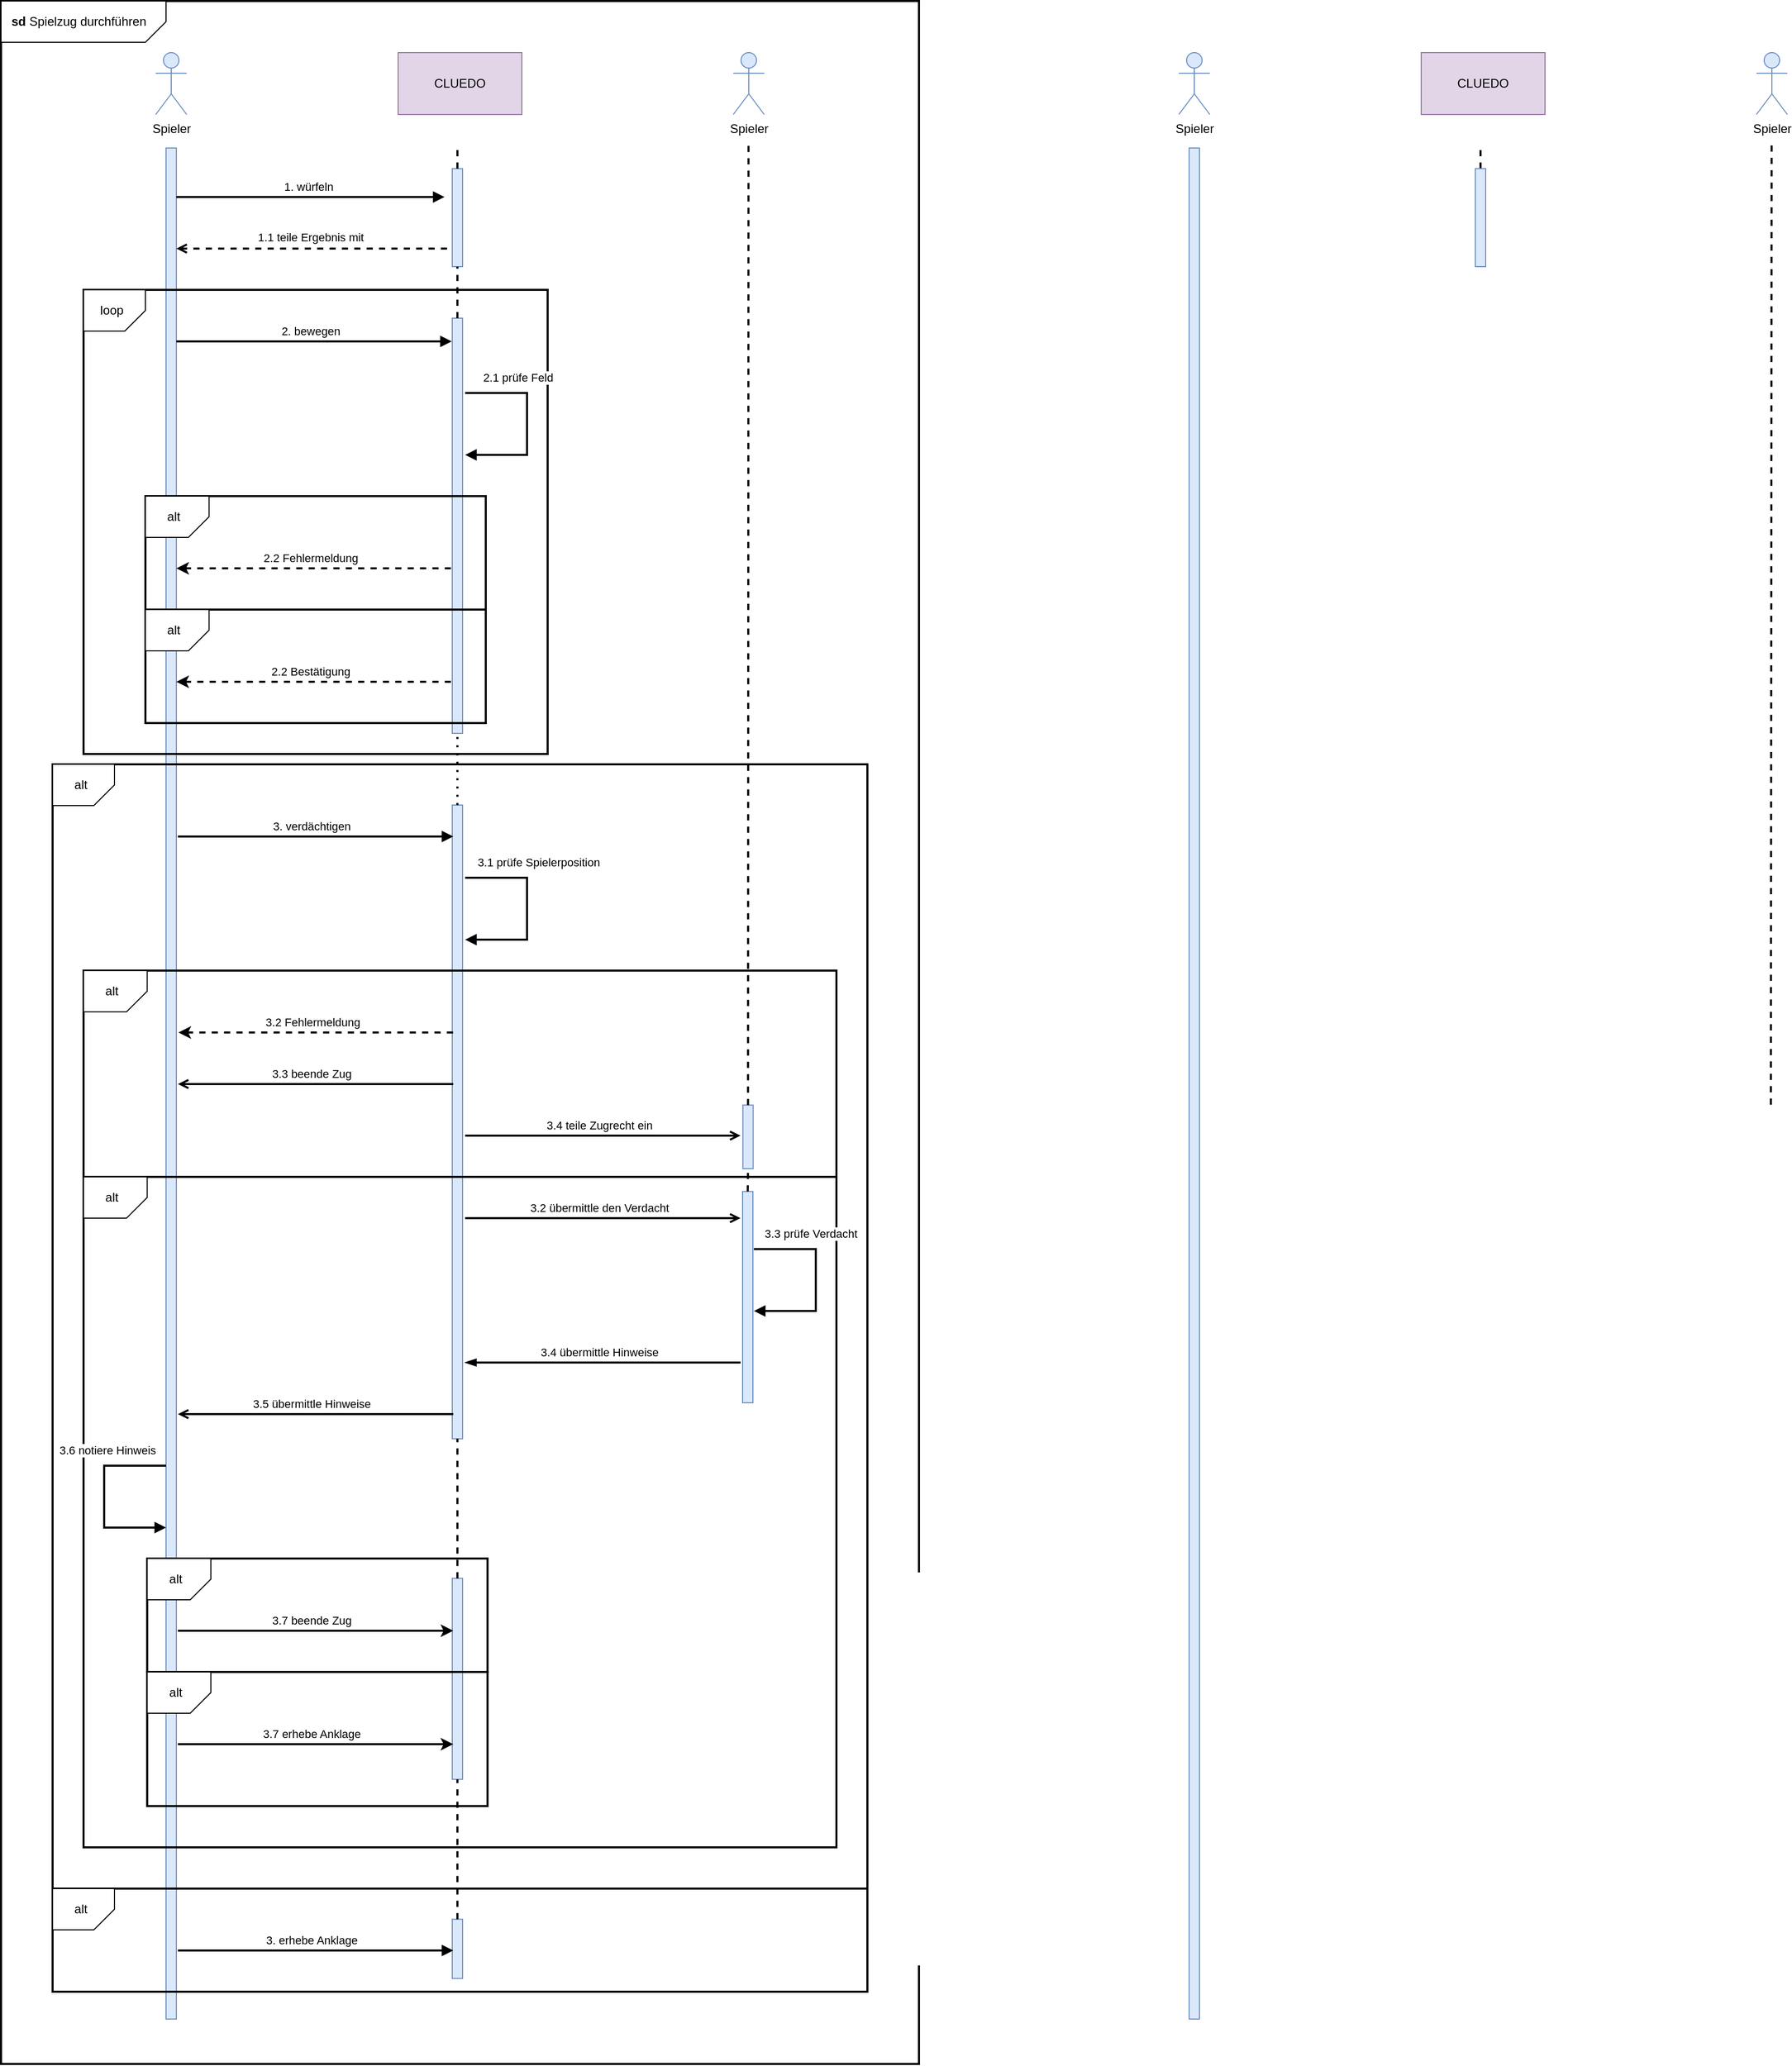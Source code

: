 <mxfile version="22.1.0" type="device">
  <diagram name="Page-1" id="2YBvvXClWsGukQMizWep">
    <mxGraphModel dx="2218" dy="923" grid="1" gridSize="10" guides="1" tooltips="1" connect="1" arrows="1" fold="1" page="1" pageScale="1" pageWidth="850" pageHeight="1100" math="0" shadow="0">
      <root>
        <mxCell id="0" />
        <mxCell id="1" parent="0" />
        <mxCell id="cTSy6u-QbdNvS9XZRoj6-138" value="" style="rounded=1;whiteSpace=wrap;html=1;absoluteArcSize=1;arcSize=0;strokeWidth=2;fillColor=none;" vertex="1" parent="1">
          <mxGeometry x="-20" y="40" width="890" height="2000" as="geometry" />
        </mxCell>
        <mxCell id="cTSy6u-QbdNvS9XZRoj6-16" value="" style="rounded=0;whiteSpace=wrap;html=1;rotation=-90;fillColor=#dae8fc;strokeColor=#6c8ebf;" vertex="1" parent="1">
          <mxGeometry x="-762" y="1084.49" width="1813.98" height="10" as="geometry" />
        </mxCell>
        <mxCell id="cTSy6u-QbdNvS9XZRoj6-65" value="" style="rounded=1;whiteSpace=wrap;html=1;absoluteArcSize=1;arcSize=0;strokeWidth=2;fillColor=none;" vertex="1" parent="1">
          <mxGeometry x="30" y="780" width="790" height="1090" as="geometry" />
        </mxCell>
        <mxCell id="cTSy6u-QbdNvS9XZRoj6-133" value="" style="rounded=0;whiteSpace=wrap;html=1;rotation=-90;fillColor=#dae8fc;strokeColor=#6c8ebf;" vertex="1" parent="1">
          <mxGeometry x="393.76" y="1923.43" width="57.48" height="10" as="geometry" />
        </mxCell>
        <mxCell id="cTSy6u-QbdNvS9XZRoj6-118" value="" style="rounded=0;whiteSpace=wrap;html=1;rotation=-90;fillColor=#dae8fc;strokeColor=#6c8ebf;" vertex="1" parent="1">
          <mxGeometry x="325.04" y="1661.66" width="194.93" height="10" as="geometry" />
        </mxCell>
        <mxCell id="cTSy6u-QbdNvS9XZRoj6-92" value="" style="rounded=0;whiteSpace=wrap;html=1;rotation=-90;fillColor=#dae8fc;strokeColor=#6c8ebf;" vertex="1" parent="1">
          <mxGeometry x="673.42" y="1136.18" width="61.68" height="10" as="geometry" />
        </mxCell>
        <mxCell id="cTSy6u-QbdNvS9XZRoj6-102" value="" style="rounded=0;whiteSpace=wrap;html=1;rotation=-90;fillColor=#dae8fc;strokeColor=#6c8ebf;" vertex="1" parent="1">
          <mxGeometry x="601.58" y="1291.58" width="204.84" height="10" as="geometry" />
        </mxCell>
        <mxCell id="cTSy6u-QbdNvS9XZRoj6-76" value="" style="rounded=0;whiteSpace=wrap;html=1;rotation=-90;fillColor=#dae8fc;strokeColor=#6c8ebf;" vertex="1" parent="1">
          <mxGeometry x="115.32" y="1121.7" width="614.38" height="10" as="geometry" />
        </mxCell>
        <mxCell id="cTSy6u-QbdNvS9XZRoj6-74" value="" style="rounded=0;whiteSpace=wrap;html=1;rotation=-90;fillColor=#dae8fc;strokeColor=#6c8ebf;" vertex="1" parent="1">
          <mxGeometry x="221.25" y="543.75" width="402.5" height="10" as="geometry" />
        </mxCell>
        <mxCell id="cTSy6u-QbdNvS9XZRoj6-129" value="" style="rounded=1;whiteSpace=wrap;html=1;absoluteArcSize=1;arcSize=0;strokeWidth=2;fillColor=none;" vertex="1" parent="1">
          <mxGeometry x="30" y="1870" width="790" height="100" as="geometry" />
        </mxCell>
        <mxCell id="cTSy6u-QbdNvS9XZRoj6-94" value="" style="rounded=1;whiteSpace=wrap;html=1;absoluteArcSize=1;arcSize=0;strokeWidth=2;fillColor=none;" vertex="1" parent="1">
          <mxGeometry x="60" y="1180" width="730" height="650" as="geometry" />
        </mxCell>
        <mxCell id="cTSy6u-QbdNvS9XZRoj6-120" value="" style="rounded=1;whiteSpace=wrap;html=1;absoluteArcSize=1;arcSize=0;strokeWidth=2;fillColor=none;" vertex="1" parent="1">
          <mxGeometry x="121.71" y="1660" width="330" height="130" as="geometry" />
        </mxCell>
        <mxCell id="cTSy6u-QbdNvS9XZRoj6-132" value="" style="endArrow=none;dashed=1;html=1;strokeWidth=2;rounded=0;exitX=1;exitY=0.5;exitDx=0;exitDy=0;entryX=0;entryY=0.5;entryDx=0;entryDy=0;" edge="1" source="cTSy6u-QbdNvS9XZRoj6-133" parent="1" target="cTSy6u-QbdNvS9XZRoj6-118">
          <mxGeometry width="50" height="50" relative="1" as="geometry">
            <mxPoint x="432.49" y="1853" as="sourcePoint" />
            <mxPoint x="423" y="1800" as="targetPoint" />
          </mxGeometry>
        </mxCell>
        <mxCell id="cTSy6u-QbdNvS9XZRoj6-114" value="" style="rounded=1;whiteSpace=wrap;html=1;absoluteArcSize=1;arcSize=0;strokeWidth=2;fillColor=none;" vertex="1" parent="1">
          <mxGeometry x="121.71" y="1550" width="330" height="110" as="geometry" />
        </mxCell>
        <mxCell id="cTSy6u-QbdNvS9XZRoj6-22" value="" style="rounded=1;whiteSpace=wrap;html=1;absoluteArcSize=1;arcSize=0;strokeWidth=2;fillColor=none;" vertex="1" parent="1">
          <mxGeometry x="60" y="320" width="450" height="450" as="geometry" />
        </mxCell>
        <mxCell id="cTSy6u-QbdNvS9XZRoj6-1" value="Spieler" style="shape=umlActor;verticalLabelPosition=bottom;verticalAlign=top;html=1;outlineConnect=0;fillColor=#dae8fc;strokeColor=#6c8ebf;" vertex="1" parent="1">
          <mxGeometry x="130" y="90" width="30" height="60" as="geometry" />
        </mxCell>
        <mxCell id="cTSy6u-QbdNvS9XZRoj6-3" value="Spieler" style="shape=umlActor;verticalLabelPosition=bottom;verticalAlign=top;html=1;outlineConnect=0;fillColor=#dae8fc;strokeColor=#6c8ebf;" vertex="1" parent="1">
          <mxGeometry x="690" y="90" width="30" height="60" as="geometry" />
        </mxCell>
        <mxCell id="cTSy6u-QbdNvS9XZRoj6-6" value="CLUEDO" style="rounded=0;whiteSpace=wrap;html=1;fillColor=#e1d5e7;strokeColor=#9673a6;" vertex="1" parent="1">
          <mxGeometry x="365" y="90" width="120" height="60" as="geometry" />
        </mxCell>
        <mxCell id="cTSy6u-QbdNvS9XZRoj6-12" value="" style="rounded=0;whiteSpace=wrap;html=1;rotation=-90;fillColor=#dae8fc;strokeColor=#6c8ebf;" vertex="1" parent="1">
          <mxGeometry x="375" y="245" width="95" height="10" as="geometry" />
        </mxCell>
        <mxCell id="cTSy6u-QbdNvS9XZRoj6-13" value="" style="endArrow=none;dashed=1;html=1;strokeWidth=2;rounded=0;exitX=1;exitY=0.5;exitDx=0;exitDy=0;" edge="1" source="cTSy6u-QbdNvS9XZRoj6-12" parent="1">
          <mxGeometry width="50" height="50" relative="1" as="geometry">
            <mxPoint x="432.5" y="230" as="sourcePoint" />
            <mxPoint x="422.5" y="180" as="targetPoint" />
          </mxGeometry>
        </mxCell>
        <mxCell id="cTSy6u-QbdNvS9XZRoj6-17" value="" style="endArrow=block;html=1;rounded=0;strokeWidth=2;endFill=1;" edge="1" parent="1">
          <mxGeometry width="50" height="50" relative="1" as="geometry">
            <mxPoint x="150" y="230" as="sourcePoint" />
            <mxPoint x="410" y="230" as="targetPoint" />
          </mxGeometry>
        </mxCell>
        <mxCell id="cTSy6u-QbdNvS9XZRoj6-18" value="1. würfeln" style="edgeLabel;html=1;align=center;verticalAlign=middle;resizable=0;points=[];" vertex="1" connectable="0" parent="cTSy6u-QbdNvS9XZRoj6-17">
          <mxGeometry x="-0.358" y="-3" relative="1" as="geometry">
            <mxPoint x="44" y="-13" as="offset" />
          </mxGeometry>
        </mxCell>
        <mxCell id="cTSy6u-QbdNvS9XZRoj6-19" value="" style="endArrow=none;html=1;rounded=0;strokeWidth=2;endFill=0;entryX=0.865;entryY=-0.054;entryDx=0;entryDy=0;entryPerimeter=0;dashed=1;startArrow=open;startFill=0;" edge="1" parent="1">
          <mxGeometry width="50" height="50" relative="1" as="geometry">
            <mxPoint x="150" y="280" as="sourcePoint" />
            <mxPoint x="417" y="280" as="targetPoint" />
          </mxGeometry>
        </mxCell>
        <mxCell id="cTSy6u-QbdNvS9XZRoj6-20" value="1.1 teile Ergebnis mit" style="edgeLabel;html=1;align=center;verticalAlign=middle;resizable=0;points=[];" vertex="1" connectable="0" parent="cTSy6u-QbdNvS9XZRoj6-19">
          <mxGeometry x="-0.358" y="-3" relative="1" as="geometry">
            <mxPoint x="44" y="-14" as="offset" />
          </mxGeometry>
        </mxCell>
        <mxCell id="cTSy6u-QbdNvS9XZRoj6-27" value="" style="group" vertex="1" connectable="0" parent="1">
          <mxGeometry x="60" y="310" width="60" height="40" as="geometry" />
        </mxCell>
        <mxCell id="cTSy6u-QbdNvS9XZRoj6-21" value="" style="verticalLabelPosition=bottom;verticalAlign=top;html=1;shape=card;whiteSpace=wrap;size=20;arcSize=12;rotation=-180;" vertex="1" parent="cTSy6u-QbdNvS9XZRoj6-27">
          <mxGeometry x="3.553e-15" y="10" width="60" height="40" as="geometry" />
        </mxCell>
        <mxCell id="cTSy6u-QbdNvS9XZRoj6-26" value="loop" style="text;html=1;align=center;verticalAlign=middle;resizable=0;points=[];autosize=1;strokeColor=none;fillColor=none;" vertex="1" parent="cTSy6u-QbdNvS9XZRoj6-27">
          <mxGeometry x="2.003" y="15" width="50" height="30" as="geometry" />
        </mxCell>
        <mxCell id="cTSy6u-QbdNvS9XZRoj6-34" value="" style="endArrow=block;html=1;rounded=0;strokeWidth=2;endFill=1;entryX=0.865;entryY=-0.054;entryDx=0;entryDy=0;entryPerimeter=0;" edge="1" parent="1">
          <mxGeometry width="50" height="50" relative="1" as="geometry">
            <mxPoint x="150" y="370" as="sourcePoint" />
            <mxPoint x="417" y="370" as="targetPoint" />
          </mxGeometry>
        </mxCell>
        <mxCell id="cTSy6u-QbdNvS9XZRoj6-35" value="2. bewegen" style="edgeLabel;html=1;align=center;verticalAlign=middle;resizable=0;points=[];" vertex="1" connectable="0" parent="cTSy6u-QbdNvS9XZRoj6-34">
          <mxGeometry x="-0.358" y="-3" relative="1" as="geometry">
            <mxPoint x="44" y="-13" as="offset" />
          </mxGeometry>
        </mxCell>
        <mxCell id="cTSy6u-QbdNvS9XZRoj6-36" value="" style="endArrow=block;html=1;rounded=0;strokeWidth=2;endFill=1;" edge="1" parent="1">
          <mxGeometry width="50" height="50" relative="1" as="geometry">
            <mxPoint x="430" y="420" as="sourcePoint" />
            <mxPoint x="430" y="480" as="targetPoint" />
            <Array as="points">
              <mxPoint x="490" y="420" />
              <mxPoint x="490" y="480" />
            </Array>
          </mxGeometry>
        </mxCell>
        <mxCell id="cTSy6u-QbdNvS9XZRoj6-37" value="2.1 prüfe Feld" style="edgeLabel;html=1;align=center;verticalAlign=middle;resizable=0;points=[];" vertex="1" connectable="0" parent="cTSy6u-QbdNvS9XZRoj6-36">
          <mxGeometry x="-0.358" y="-3" relative="1" as="geometry">
            <mxPoint x="-7" y="-18" as="offset" />
          </mxGeometry>
        </mxCell>
        <mxCell id="cTSy6u-QbdNvS9XZRoj6-49" value="" style="rounded=1;whiteSpace=wrap;html=1;absoluteArcSize=1;arcSize=0;strokeWidth=2;fillColor=none;" vertex="1" parent="1">
          <mxGeometry x="120" y="520" width="330" height="110" as="geometry" />
        </mxCell>
        <mxCell id="cTSy6u-QbdNvS9XZRoj6-50" value="" style="group" vertex="1" connectable="0" parent="1">
          <mxGeometry x="120" y="520" width="61.714" height="40" as="geometry" />
        </mxCell>
        <mxCell id="cTSy6u-QbdNvS9XZRoj6-51" value="" style="verticalLabelPosition=bottom;verticalAlign=top;html=1;shape=card;whiteSpace=wrap;size=20;arcSize=12;rotation=-180;" vertex="1" parent="cTSy6u-QbdNvS9XZRoj6-50">
          <mxGeometry x="3.654e-15" width="61.714" height="40" as="geometry" />
        </mxCell>
        <mxCell id="cTSy6u-QbdNvS9XZRoj6-52" value="alt" style="text;html=1;align=center;verticalAlign=middle;resizable=0;points=[];autosize=1;strokeColor=none;fillColor=none;" vertex="1" parent="cTSy6u-QbdNvS9XZRoj6-50">
          <mxGeometry x="7.203" y="5" width="40" height="30" as="geometry" />
        </mxCell>
        <mxCell id="cTSy6u-QbdNvS9XZRoj6-54" value="" style="endArrow=none;html=1;rounded=0;strokeWidth=2;endFill=0;entryX=0.865;entryY=-0.054;entryDx=0;entryDy=0;entryPerimeter=0;startArrow=classic;startFill=1;dashed=1;" edge="1" parent="1">
          <mxGeometry width="50" height="50" relative="1" as="geometry">
            <mxPoint x="150" y="590" as="sourcePoint" />
            <mxPoint x="417" y="590" as="targetPoint" />
          </mxGeometry>
        </mxCell>
        <mxCell id="cTSy6u-QbdNvS9XZRoj6-55" value="2.2 Fehlermeldung" style="edgeLabel;html=1;align=center;verticalAlign=middle;resizable=0;points=[];" vertex="1" connectable="0" parent="cTSy6u-QbdNvS9XZRoj6-54">
          <mxGeometry x="-0.358" y="-3" relative="1" as="geometry">
            <mxPoint x="44" y="-13" as="offset" />
          </mxGeometry>
        </mxCell>
        <mxCell id="cTSy6u-QbdNvS9XZRoj6-57" style="edgeStyle=orthogonalEdgeStyle;rounded=0;orthogonalLoop=1;jettySize=auto;html=1;exitX=0.5;exitY=1;exitDx=0;exitDy=0;" edge="1" parent="1" source="cTSy6u-QbdNvS9XZRoj6-49" target="cTSy6u-QbdNvS9XZRoj6-49">
          <mxGeometry relative="1" as="geometry" />
        </mxCell>
        <mxCell id="cTSy6u-QbdNvS9XZRoj6-58" value="" style="rounded=1;whiteSpace=wrap;html=1;absoluteArcSize=1;arcSize=0;strokeWidth=2;fillColor=none;" vertex="1" parent="1">
          <mxGeometry x="120" y="630" width="330" height="110" as="geometry" />
        </mxCell>
        <mxCell id="cTSy6u-QbdNvS9XZRoj6-59" value="" style="group" vertex="1" connectable="0" parent="1">
          <mxGeometry x="120" y="630" width="61.714" height="40" as="geometry" />
        </mxCell>
        <mxCell id="cTSy6u-QbdNvS9XZRoj6-60" value="" style="verticalLabelPosition=bottom;verticalAlign=top;html=1;shape=card;whiteSpace=wrap;size=20;arcSize=12;rotation=-180;" vertex="1" parent="cTSy6u-QbdNvS9XZRoj6-59">
          <mxGeometry x="3.654e-15" width="61.714" height="40" as="geometry" />
        </mxCell>
        <mxCell id="cTSy6u-QbdNvS9XZRoj6-61" value="alt" style="text;html=1;align=center;verticalAlign=middle;resizable=0;points=[];autosize=1;strokeColor=none;fillColor=none;" vertex="1" parent="cTSy6u-QbdNvS9XZRoj6-59">
          <mxGeometry x="7.203" y="5" width="40" height="30" as="geometry" />
        </mxCell>
        <mxCell id="cTSy6u-QbdNvS9XZRoj6-62" value="" style="endArrow=none;html=1;rounded=0;strokeWidth=2;endFill=0;entryX=0.865;entryY=-0.054;entryDx=0;entryDy=0;entryPerimeter=0;startArrow=classic;startFill=1;dashed=1;" edge="1" parent="1">
          <mxGeometry width="50" height="50" relative="1" as="geometry">
            <mxPoint x="150" y="700" as="sourcePoint" />
            <mxPoint x="417" y="700" as="targetPoint" />
          </mxGeometry>
        </mxCell>
        <mxCell id="cTSy6u-QbdNvS9XZRoj6-63" value="2.2 Bestätigung" style="edgeLabel;html=1;align=center;verticalAlign=middle;resizable=0;points=[];" vertex="1" connectable="0" parent="cTSy6u-QbdNvS9XZRoj6-62">
          <mxGeometry x="-0.358" y="-3" relative="1" as="geometry">
            <mxPoint x="44" y="-13" as="offset" />
          </mxGeometry>
        </mxCell>
        <mxCell id="cTSy6u-QbdNvS9XZRoj6-64" style="edgeStyle=orthogonalEdgeStyle;rounded=0;orthogonalLoop=1;jettySize=auto;html=1;exitX=0.5;exitY=1;exitDx=0;exitDy=0;" edge="1" source="cTSy6u-QbdNvS9XZRoj6-58" target="cTSy6u-QbdNvS9XZRoj6-58" parent="1">
          <mxGeometry relative="1" as="geometry" />
        </mxCell>
        <mxCell id="cTSy6u-QbdNvS9XZRoj6-66" value="" style="group" vertex="1" connectable="0" parent="1">
          <mxGeometry x="30" y="780" width="60" height="40" as="geometry" />
        </mxCell>
        <mxCell id="cTSy6u-QbdNvS9XZRoj6-67" value="" style="verticalLabelPosition=bottom;verticalAlign=top;html=1;shape=card;whiteSpace=wrap;size=20;arcSize=12;rotation=-180;" vertex="1" parent="cTSy6u-QbdNvS9XZRoj6-66">
          <mxGeometry x="3.553e-15" width="60" height="40" as="geometry" />
        </mxCell>
        <mxCell id="cTSy6u-QbdNvS9XZRoj6-68" value="alt" style="text;html=1;align=center;verticalAlign=middle;resizable=0;points=[];autosize=1;strokeColor=none;fillColor=none;" vertex="1" parent="cTSy6u-QbdNvS9XZRoj6-66">
          <mxGeometry x="7.003" y="5" width="40" height="30" as="geometry" />
        </mxCell>
        <mxCell id="cTSy6u-QbdNvS9XZRoj6-69" value="" style="endArrow=block;html=1;rounded=0;strokeWidth=2;endFill=1;entryX=0.865;entryY=-0.054;entryDx=0;entryDy=0;entryPerimeter=0;" edge="1" parent="1">
          <mxGeometry width="50" height="50" relative="1" as="geometry">
            <mxPoint x="151.5" y="850" as="sourcePoint" />
            <mxPoint x="418.5" y="850" as="targetPoint" />
          </mxGeometry>
        </mxCell>
        <mxCell id="cTSy6u-QbdNvS9XZRoj6-70" value="3. verdächtigen" style="edgeLabel;html=1;align=center;verticalAlign=middle;resizable=0;points=[];" vertex="1" connectable="0" parent="cTSy6u-QbdNvS9XZRoj6-69">
          <mxGeometry x="-0.358" y="-3" relative="1" as="geometry">
            <mxPoint x="44" y="-13" as="offset" />
          </mxGeometry>
        </mxCell>
        <mxCell id="cTSy6u-QbdNvS9XZRoj6-71" value="" style="endArrow=block;html=1;rounded=0;strokeWidth=2;endFill=1;" edge="1" parent="1">
          <mxGeometry width="50" height="50" relative="1" as="geometry">
            <mxPoint x="430" y="890" as="sourcePoint" />
            <mxPoint x="430" y="950" as="targetPoint" />
            <Array as="points">
              <mxPoint x="490" y="890" />
              <mxPoint x="490" y="950" />
            </Array>
          </mxGeometry>
        </mxCell>
        <mxCell id="cTSy6u-QbdNvS9XZRoj6-72" value="3.1 prüfe Spielerposition" style="edgeLabel;html=1;align=center;verticalAlign=middle;resizable=0;points=[];" vertex="1" connectable="0" parent="cTSy6u-QbdNvS9XZRoj6-71">
          <mxGeometry x="-0.358" y="-3" relative="1" as="geometry">
            <mxPoint x="13" y="-18" as="offset" />
          </mxGeometry>
        </mxCell>
        <mxCell id="cTSy6u-QbdNvS9XZRoj6-73" value="" style="endArrow=none;dashed=1;html=1;strokeWidth=2;rounded=0;exitX=1;exitY=0.5;exitDx=0;exitDy=0;entryX=0;entryY=0.5;entryDx=0;entryDy=0;" edge="1" source="cTSy6u-QbdNvS9XZRoj6-74" parent="1" target="cTSy6u-QbdNvS9XZRoj6-12">
          <mxGeometry width="50" height="50" relative="1" as="geometry">
            <mxPoint x="432.5" y="375" as="sourcePoint" />
            <mxPoint x="422.5" y="325" as="targetPoint" />
          </mxGeometry>
        </mxCell>
        <mxCell id="cTSy6u-QbdNvS9XZRoj6-75" value="" style="endArrow=none;dashed=1;html=1;dashPattern=1 3;strokeWidth=2;rounded=0;exitX=1;exitY=0.5;exitDx=0;exitDy=0;entryX=0;entryY=0.5;entryDx=0;entryDy=0;" edge="1" parent="1" source="cTSy6u-QbdNvS9XZRoj6-76" target="cTSy6u-QbdNvS9XZRoj6-74">
          <mxGeometry width="50" height="50" relative="1" as="geometry">
            <mxPoint x="432.5" y="847" as="sourcePoint" />
            <mxPoint x="423" y="770" as="targetPoint" />
          </mxGeometry>
        </mxCell>
        <mxCell id="cTSy6u-QbdNvS9XZRoj6-77" value="" style="rounded=1;whiteSpace=wrap;html=1;absoluteArcSize=1;arcSize=0;strokeWidth=2;fillColor=none;" vertex="1" parent="1">
          <mxGeometry x="60" y="980" width="730" height="200" as="geometry" />
        </mxCell>
        <mxCell id="cTSy6u-QbdNvS9XZRoj6-78" value="" style="group" vertex="1" connectable="0" parent="1">
          <mxGeometry x="60" y="980" width="61.714" height="40" as="geometry" />
        </mxCell>
        <mxCell id="cTSy6u-QbdNvS9XZRoj6-79" value="" style="verticalLabelPosition=bottom;verticalAlign=top;html=1;shape=card;whiteSpace=wrap;size=20;arcSize=12;rotation=-180;" vertex="1" parent="cTSy6u-QbdNvS9XZRoj6-78">
          <mxGeometry x="3.654e-15" width="61.714" height="40" as="geometry" />
        </mxCell>
        <mxCell id="cTSy6u-QbdNvS9XZRoj6-80" value="alt" style="text;html=1;align=center;verticalAlign=middle;resizable=0;points=[];autosize=1;strokeColor=none;fillColor=none;" vertex="1" parent="cTSy6u-QbdNvS9XZRoj6-78">
          <mxGeometry x="7.203" y="5" width="40" height="30" as="geometry" />
        </mxCell>
        <mxCell id="cTSy6u-QbdNvS9XZRoj6-81" value="" style="endArrow=none;html=1;rounded=0;strokeWidth=2;endFill=0;entryX=0.865;entryY=-0.054;entryDx=0;entryDy=0;entryPerimeter=0;startArrow=classic;startFill=1;dashed=1;" edge="1" parent="1">
          <mxGeometry width="50" height="50" relative="1" as="geometry">
            <mxPoint x="152" y="1040" as="sourcePoint" />
            <mxPoint x="419" y="1040" as="targetPoint" />
          </mxGeometry>
        </mxCell>
        <mxCell id="cTSy6u-QbdNvS9XZRoj6-82" value="3.2 Fehlermeldung" style="edgeLabel;html=1;align=center;verticalAlign=middle;resizable=0;points=[];" vertex="1" connectable="0" parent="cTSy6u-QbdNvS9XZRoj6-81">
          <mxGeometry x="-0.358" y="-3" relative="1" as="geometry">
            <mxPoint x="44" y="-13" as="offset" />
          </mxGeometry>
        </mxCell>
        <mxCell id="cTSy6u-QbdNvS9XZRoj6-85" value="" style="endArrow=none;html=1;rounded=0;strokeWidth=2;endFill=0;entryX=0.865;entryY=-0.054;entryDx=0;entryDy=0;entryPerimeter=0;startArrow=open;startFill=0;" edge="1" parent="1">
          <mxGeometry width="50" height="50" relative="1" as="geometry">
            <mxPoint x="151.5" y="1090" as="sourcePoint" />
            <mxPoint x="418.5" y="1090" as="targetPoint" />
          </mxGeometry>
        </mxCell>
        <mxCell id="cTSy6u-QbdNvS9XZRoj6-86" value="3.3 beende Zug" style="edgeLabel;html=1;align=center;verticalAlign=middle;resizable=0;points=[];" vertex="1" connectable="0" parent="cTSy6u-QbdNvS9XZRoj6-85">
          <mxGeometry x="-0.358" y="-3" relative="1" as="geometry">
            <mxPoint x="44" y="-13" as="offset" />
          </mxGeometry>
        </mxCell>
        <mxCell id="cTSy6u-QbdNvS9XZRoj6-88" value="" style="endArrow=open;html=1;rounded=0;strokeWidth=2;endFill=0;entryX=0.865;entryY=-0.054;entryDx=0;entryDy=0;entryPerimeter=0;startArrow=none;startFill=0;" edge="1" parent="1">
          <mxGeometry width="50" height="50" relative="1" as="geometry">
            <mxPoint x="430" y="1140" as="sourcePoint" />
            <mxPoint x="697" y="1140" as="targetPoint" />
          </mxGeometry>
        </mxCell>
        <mxCell id="cTSy6u-QbdNvS9XZRoj6-89" value="3.4 teile Zugrecht ein" style="edgeLabel;html=1;align=center;verticalAlign=middle;resizable=0;points=[];" vertex="1" connectable="0" parent="cTSy6u-QbdNvS9XZRoj6-88">
          <mxGeometry x="-0.358" y="-3" relative="1" as="geometry">
            <mxPoint x="44" y="-13" as="offset" />
          </mxGeometry>
        </mxCell>
        <mxCell id="cTSy6u-QbdNvS9XZRoj6-93" value="" style="endArrow=none;dashed=1;html=1;strokeWidth=2;rounded=0;exitX=1;exitY=0.5;exitDx=0;exitDy=0;entryX=0;entryY=0.5;entryDx=0;entryDy=0;" edge="1" source="cTSy6u-QbdNvS9XZRoj6-92" parent="1">
          <mxGeometry width="50" height="50" relative="1" as="geometry">
            <mxPoint x="714.25" y="254.13" as="sourcePoint" />
            <mxPoint x="704.75" y="177.13" as="targetPoint" />
          </mxGeometry>
        </mxCell>
        <mxCell id="cTSy6u-QbdNvS9XZRoj6-95" value="" style="group" vertex="1" connectable="0" parent="1">
          <mxGeometry x="60" y="1180" width="61.714" height="40" as="geometry" />
        </mxCell>
        <mxCell id="cTSy6u-QbdNvS9XZRoj6-96" value="" style="verticalLabelPosition=bottom;verticalAlign=top;html=1;shape=card;whiteSpace=wrap;size=20;arcSize=12;rotation=-180;" vertex="1" parent="cTSy6u-QbdNvS9XZRoj6-95">
          <mxGeometry x="3.654e-15" width="61.714" height="40" as="geometry" />
        </mxCell>
        <mxCell id="cTSy6u-QbdNvS9XZRoj6-97" value="alt" style="text;html=1;align=center;verticalAlign=middle;resizable=0;points=[];autosize=1;strokeColor=none;fillColor=none;" vertex="1" parent="cTSy6u-QbdNvS9XZRoj6-95">
          <mxGeometry x="7.203" y="5" width="40" height="30" as="geometry" />
        </mxCell>
        <mxCell id="cTSy6u-QbdNvS9XZRoj6-98" value="" style="endArrow=none;html=1;rounded=0;strokeWidth=2;endFill=0;entryX=0.865;entryY=-0.054;entryDx=0;entryDy=0;entryPerimeter=0;startArrow=open;startFill=0;" edge="1" parent="1">
          <mxGeometry width="50" height="50" relative="1" as="geometry">
            <mxPoint x="151.5" y="1410" as="sourcePoint" />
            <mxPoint x="418.5" y="1410" as="targetPoint" />
          </mxGeometry>
        </mxCell>
        <mxCell id="cTSy6u-QbdNvS9XZRoj6-99" value="3.5 übermittle Hinweise" style="edgeLabel;html=1;align=center;verticalAlign=middle;resizable=0;points=[];" vertex="1" connectable="0" parent="cTSy6u-QbdNvS9XZRoj6-98">
          <mxGeometry x="-0.358" y="-3" relative="1" as="geometry">
            <mxPoint x="44" y="-13" as="offset" />
          </mxGeometry>
        </mxCell>
        <mxCell id="cTSy6u-QbdNvS9XZRoj6-100" value="" style="endArrow=open;html=1;rounded=0;strokeWidth=2;endFill=0;entryX=0.865;entryY=-0.054;entryDx=0;entryDy=0;entryPerimeter=0;startArrow=none;startFill=0;" edge="1" parent="1">
          <mxGeometry width="50" height="50" relative="1" as="geometry">
            <mxPoint x="430" y="1220" as="sourcePoint" />
            <mxPoint x="697" y="1220" as="targetPoint" />
          </mxGeometry>
        </mxCell>
        <mxCell id="cTSy6u-QbdNvS9XZRoj6-101" value="3.2 übermittle den Verdacht" style="edgeLabel;html=1;align=center;verticalAlign=middle;resizable=0;points=[];" vertex="1" connectable="0" parent="cTSy6u-QbdNvS9XZRoj6-100">
          <mxGeometry x="-0.358" y="-3" relative="1" as="geometry">
            <mxPoint x="44" y="-13" as="offset" />
          </mxGeometry>
        </mxCell>
        <mxCell id="cTSy6u-QbdNvS9XZRoj6-104" value="" style="endArrow=none;dashed=1;html=1;strokeWidth=2;rounded=0;exitX=1;exitY=0.5;exitDx=0;exitDy=0;entryX=0;entryY=0.5;entryDx=0;entryDy=0;" edge="1" parent="1" source="cTSy6u-QbdNvS9XZRoj6-102" target="cTSy6u-QbdNvS9XZRoj6-92">
          <mxGeometry width="50" height="50" relative="1" as="geometry">
            <mxPoint x="704.55" y="1235" as="sourcePoint" />
            <mxPoint x="704.55" y="1165" as="targetPoint" />
          </mxGeometry>
        </mxCell>
        <mxCell id="cTSy6u-QbdNvS9XZRoj6-105" value="" style="endArrow=none;html=1;rounded=0;strokeWidth=2;endFill=0;entryX=0.865;entryY=-0.054;entryDx=0;entryDy=0;entryPerimeter=0;startArrow=blockThin;startFill=1;" edge="1" parent="1">
          <mxGeometry width="50" height="50" relative="1" as="geometry">
            <mxPoint x="430" y="1360" as="sourcePoint" />
            <mxPoint x="697" y="1360" as="targetPoint" />
          </mxGeometry>
        </mxCell>
        <mxCell id="cTSy6u-QbdNvS9XZRoj6-106" value="3.4 übermittle Hinweise" style="edgeLabel;html=1;align=center;verticalAlign=middle;resizable=0;points=[];" vertex="1" connectable="0" parent="cTSy6u-QbdNvS9XZRoj6-105">
          <mxGeometry x="-0.358" y="-3" relative="1" as="geometry">
            <mxPoint x="44" y="-13" as="offset" />
          </mxGeometry>
        </mxCell>
        <mxCell id="cTSy6u-QbdNvS9XZRoj6-107" value="" style="endArrow=block;html=1;rounded=0;strokeWidth=2;endFill=1;" edge="1" parent="1">
          <mxGeometry width="50" height="50" relative="1" as="geometry">
            <mxPoint x="710" y="1250" as="sourcePoint" />
            <mxPoint x="710" y="1310" as="targetPoint" />
            <Array as="points">
              <mxPoint x="770" y="1250" />
              <mxPoint x="770" y="1310" />
            </Array>
          </mxGeometry>
        </mxCell>
        <mxCell id="cTSy6u-QbdNvS9XZRoj6-108" value="3.3 prüfe Verdacht" style="edgeLabel;html=1;align=center;verticalAlign=middle;resizable=0;points=[];" vertex="1" connectable="0" parent="cTSy6u-QbdNvS9XZRoj6-107">
          <mxGeometry x="-0.358" y="-3" relative="1" as="geometry">
            <mxPoint x="-3" y="-18" as="offset" />
          </mxGeometry>
        </mxCell>
        <mxCell id="cTSy6u-QbdNvS9XZRoj6-109" value="" style="endArrow=block;html=1;rounded=0;strokeWidth=2;endFill=1;" edge="1" parent="1">
          <mxGeometry width="50" height="50" relative="1" as="geometry">
            <mxPoint x="140.0" y="1460" as="sourcePoint" />
            <mxPoint x="140.0" y="1520" as="targetPoint" />
            <Array as="points">
              <mxPoint x="80.0" y="1460" />
              <mxPoint x="80.0" y="1520" />
            </Array>
          </mxGeometry>
        </mxCell>
        <mxCell id="cTSy6u-QbdNvS9XZRoj6-110" value="3.6 notiere Hinweis" style="edgeLabel;html=1;align=center;verticalAlign=middle;resizable=0;points=[];" vertex="1" connectable="0" parent="cTSy6u-QbdNvS9XZRoj6-109">
          <mxGeometry x="-0.358" y="-3" relative="1" as="geometry">
            <mxPoint x="1" y="-12" as="offset" />
          </mxGeometry>
        </mxCell>
        <mxCell id="cTSy6u-QbdNvS9XZRoj6-111" value="" style="endArrow=classic;html=1;rounded=0;strokeWidth=2;endFill=1;entryX=0.865;entryY=-0.054;entryDx=0;entryDy=0;entryPerimeter=0;startArrow=none;startFill=0;" edge="1" parent="1">
          <mxGeometry width="50" height="50" relative="1" as="geometry">
            <mxPoint x="151.5" y="1620" as="sourcePoint" />
            <mxPoint x="418.5" y="1620" as="targetPoint" />
          </mxGeometry>
        </mxCell>
        <mxCell id="cTSy6u-QbdNvS9XZRoj6-112" value="3.7 beende Zug" style="edgeLabel;html=1;align=center;verticalAlign=middle;resizable=0;points=[];" vertex="1" connectable="0" parent="cTSy6u-QbdNvS9XZRoj6-111">
          <mxGeometry x="-0.358" y="-3" relative="1" as="geometry">
            <mxPoint x="44" y="-13" as="offset" />
          </mxGeometry>
        </mxCell>
        <mxCell id="cTSy6u-QbdNvS9XZRoj6-115" value="" style="group" vertex="1" connectable="0" parent="1">
          <mxGeometry x="121.71" y="1550" width="61.714" height="40" as="geometry" />
        </mxCell>
        <mxCell id="cTSy6u-QbdNvS9XZRoj6-116" value="" style="verticalLabelPosition=bottom;verticalAlign=top;html=1;shape=card;whiteSpace=wrap;size=20;arcSize=12;rotation=-180;" vertex="1" parent="cTSy6u-QbdNvS9XZRoj6-115">
          <mxGeometry x="3.654e-15" width="61.714" height="40" as="geometry" />
        </mxCell>
        <mxCell id="cTSy6u-QbdNvS9XZRoj6-117" value="alt" style="text;html=1;align=center;verticalAlign=middle;resizable=0;points=[];autosize=1;strokeColor=none;fillColor=none;" vertex="1" parent="cTSy6u-QbdNvS9XZRoj6-115">
          <mxGeometry x="7.203" y="5" width="40" height="30" as="geometry" />
        </mxCell>
        <mxCell id="cTSy6u-QbdNvS9XZRoj6-119" value="" style="endArrow=none;dashed=1;html=1;strokeWidth=2;rounded=0;exitX=1;exitY=0.5;exitDx=0;exitDy=0;entryX=0;entryY=0.5;entryDx=0;entryDy=0;" edge="1" source="cTSy6u-QbdNvS9XZRoj6-118" parent="1" target="cTSy6u-QbdNvS9XZRoj6-76">
          <mxGeometry width="50" height="50" relative="1" as="geometry">
            <mxPoint x="432.49" y="1527" as="sourcePoint" />
            <mxPoint x="421.99" y="1430" as="targetPoint" />
          </mxGeometry>
        </mxCell>
        <mxCell id="cTSy6u-QbdNvS9XZRoj6-121" value="" style="group" vertex="1" connectable="0" parent="1">
          <mxGeometry x="121.71" y="1660" width="61.714" height="40" as="geometry" />
        </mxCell>
        <mxCell id="cTSy6u-QbdNvS9XZRoj6-122" value="" style="verticalLabelPosition=bottom;verticalAlign=top;html=1;shape=card;whiteSpace=wrap;size=20;arcSize=12;rotation=-180;" vertex="1" parent="cTSy6u-QbdNvS9XZRoj6-121">
          <mxGeometry x="3.654e-15" width="61.714" height="40" as="geometry" />
        </mxCell>
        <mxCell id="cTSy6u-QbdNvS9XZRoj6-123" value="alt" style="text;html=1;align=center;verticalAlign=middle;resizable=0;points=[];autosize=1;strokeColor=none;fillColor=none;" vertex="1" parent="cTSy6u-QbdNvS9XZRoj6-121">
          <mxGeometry x="7.203" y="5" width="40" height="30" as="geometry" />
        </mxCell>
        <mxCell id="cTSy6u-QbdNvS9XZRoj6-124" value="" style="endArrow=classic;html=1;rounded=0;strokeWidth=2;endFill=1;entryX=0.865;entryY=-0.054;entryDx=0;entryDy=0;entryPerimeter=0;startArrow=none;startFill=0;" edge="1" parent="1">
          <mxGeometry width="50" height="50" relative="1" as="geometry">
            <mxPoint x="151.5" y="1730" as="sourcePoint" />
            <mxPoint x="418.5" y="1730" as="targetPoint" />
          </mxGeometry>
        </mxCell>
        <mxCell id="cTSy6u-QbdNvS9XZRoj6-125" value="3.7 erhebe Anklage" style="edgeLabel;html=1;align=center;verticalAlign=middle;resizable=0;points=[];" vertex="1" connectable="0" parent="cTSy6u-QbdNvS9XZRoj6-124">
          <mxGeometry x="-0.358" y="-3" relative="1" as="geometry">
            <mxPoint x="44" y="-13" as="offset" />
          </mxGeometry>
        </mxCell>
        <mxCell id="cTSy6u-QbdNvS9XZRoj6-126" value="" style="group" vertex="1" connectable="0" parent="1">
          <mxGeometry x="30" y="1870" width="60" height="40" as="geometry" />
        </mxCell>
        <mxCell id="cTSy6u-QbdNvS9XZRoj6-127" value="" style="verticalLabelPosition=bottom;verticalAlign=top;html=1;shape=card;whiteSpace=wrap;size=20;arcSize=12;rotation=-180;" vertex="1" parent="cTSy6u-QbdNvS9XZRoj6-126">
          <mxGeometry x="3.553e-15" width="60" height="40" as="geometry" />
        </mxCell>
        <mxCell id="cTSy6u-QbdNvS9XZRoj6-128" value="alt" style="text;html=1;align=center;verticalAlign=middle;resizable=0;points=[];autosize=1;strokeColor=none;fillColor=none;" vertex="1" parent="cTSy6u-QbdNvS9XZRoj6-126">
          <mxGeometry x="7.003" y="5" width="40" height="30" as="geometry" />
        </mxCell>
        <mxCell id="cTSy6u-QbdNvS9XZRoj6-130" value="" style="endArrow=block;html=1;rounded=0;strokeWidth=2;endFill=1;entryX=0.865;entryY=-0.054;entryDx=0;entryDy=0;entryPerimeter=0;" edge="1" parent="1">
          <mxGeometry width="50" height="50" relative="1" as="geometry">
            <mxPoint x="151.5" y="1930" as="sourcePoint" />
            <mxPoint x="418.5" y="1930" as="targetPoint" />
          </mxGeometry>
        </mxCell>
        <mxCell id="cTSy6u-QbdNvS9XZRoj6-131" value="3. erhebe Anklage" style="edgeLabel;html=1;align=center;verticalAlign=middle;resizable=0;points=[];" vertex="1" connectable="0" parent="cTSy6u-QbdNvS9XZRoj6-130">
          <mxGeometry x="-0.358" y="-3" relative="1" as="geometry">
            <mxPoint x="44" y="-13" as="offset" />
          </mxGeometry>
        </mxCell>
        <mxCell id="cTSy6u-QbdNvS9XZRoj6-135" value="" style="group" vertex="1" connectable="0" parent="1">
          <mxGeometry x="-20" y="40" width="160" height="40" as="geometry" />
        </mxCell>
        <mxCell id="cTSy6u-QbdNvS9XZRoj6-136" value="" style="verticalLabelPosition=bottom;verticalAlign=top;html=1;shape=card;whiteSpace=wrap;size=20;arcSize=12;rotation=-180;" vertex="1" parent="cTSy6u-QbdNvS9XZRoj6-135">
          <mxGeometry width="160" height="40" as="geometry" />
        </mxCell>
        <mxCell id="cTSy6u-QbdNvS9XZRoj6-137" value="&lt;b&gt;sd &lt;/b&gt;Spielzug durchführen" style="text;html=1;align=center;verticalAlign=middle;resizable=0;points=[];autosize=1;strokeColor=none;fillColor=none;" vertex="1" parent="cTSy6u-QbdNvS9XZRoj6-135">
          <mxGeometry x="-0.001" y="5" width="150" height="30" as="geometry" />
        </mxCell>
        <mxCell id="cTSy6u-QbdNvS9XZRoj6-140" value="Spieler" style="shape=umlActor;verticalLabelPosition=bottom;verticalAlign=top;html=1;outlineConnect=0;fillColor=#dae8fc;strokeColor=#6c8ebf;" vertex="1" parent="1">
          <mxGeometry x="1122" y="90" width="30" height="60" as="geometry" />
        </mxCell>
        <mxCell id="cTSy6u-QbdNvS9XZRoj6-141" value="" style="rounded=0;whiteSpace=wrap;html=1;rotation=-90;fillColor=#dae8fc;strokeColor=#6c8ebf;" vertex="1" parent="1">
          <mxGeometry x="230" y="1084.49" width="1813.98" height="10" as="geometry" />
        </mxCell>
        <mxCell id="cTSy6u-QbdNvS9XZRoj6-142" value="" style="endArrow=none;dashed=1;html=1;strokeWidth=2;rounded=0;exitX=1;exitY=0.5;exitDx=0;exitDy=0;" edge="1" source="cTSy6u-QbdNvS9XZRoj6-143" parent="1">
          <mxGeometry width="50" height="50" relative="1" as="geometry">
            <mxPoint x="1424.5" y="230" as="sourcePoint" />
            <mxPoint x="1414.5" y="180" as="targetPoint" />
          </mxGeometry>
        </mxCell>
        <mxCell id="cTSy6u-QbdNvS9XZRoj6-143" value="" style="rounded=0;whiteSpace=wrap;html=1;rotation=-90;fillColor=#dae8fc;strokeColor=#6c8ebf;" vertex="1" parent="1">
          <mxGeometry x="1367" y="245" width="95" height="10" as="geometry" />
        </mxCell>
        <mxCell id="cTSy6u-QbdNvS9XZRoj6-144" value="CLUEDO" style="rounded=0;whiteSpace=wrap;html=1;fillColor=#e1d5e7;strokeColor=#9673a6;" vertex="1" parent="1">
          <mxGeometry x="1357" y="90" width="120" height="60" as="geometry" />
        </mxCell>
        <mxCell id="cTSy6u-QbdNvS9XZRoj6-145" value="" style="endArrow=none;dashed=1;html=1;strokeWidth=2;rounded=0;exitX=1;exitY=0.5;exitDx=0;exitDy=0;entryX=0;entryY=0.5;entryDx=0;entryDy=0;" edge="1" parent="1">
          <mxGeometry width="50" height="50" relative="1" as="geometry">
            <mxPoint x="1696" y="1110" as="sourcePoint" />
            <mxPoint x="1696.75" y="177.13" as="targetPoint" />
          </mxGeometry>
        </mxCell>
        <mxCell id="cTSy6u-QbdNvS9XZRoj6-146" value="Spieler" style="shape=umlActor;verticalLabelPosition=bottom;verticalAlign=top;html=1;outlineConnect=0;fillColor=#dae8fc;strokeColor=#6c8ebf;" vertex="1" parent="1">
          <mxGeometry x="1682" y="90" width="30" height="60" as="geometry" />
        </mxCell>
      </root>
    </mxGraphModel>
  </diagram>
</mxfile>
